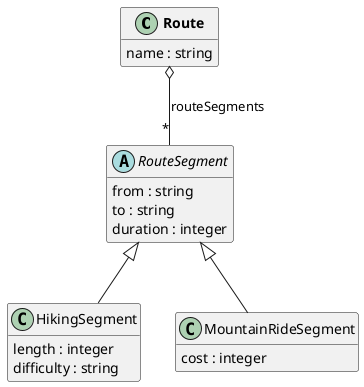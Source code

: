 @startuml

hide empty methods
hide empty fields

class "<b>Route</b>" {
  {field} name : string
}

abstract class "RouteSegment" {
  {field} from : string
  {field} to : string
  {field} duration : integer
}

class "HikingSegment" {
  {field} length : integer
  {field} difficulty : string
}

class "MountainRideSegment" {
  {field} cost : integer
}

"<b>Route</b>" o-- "*" "RouteSegment"  :  "routeSegments"

"HikingSegment" -u-|> "RouteSegment"
"MountainRideSegment" -u-|> "RouteSegment"


@enduml